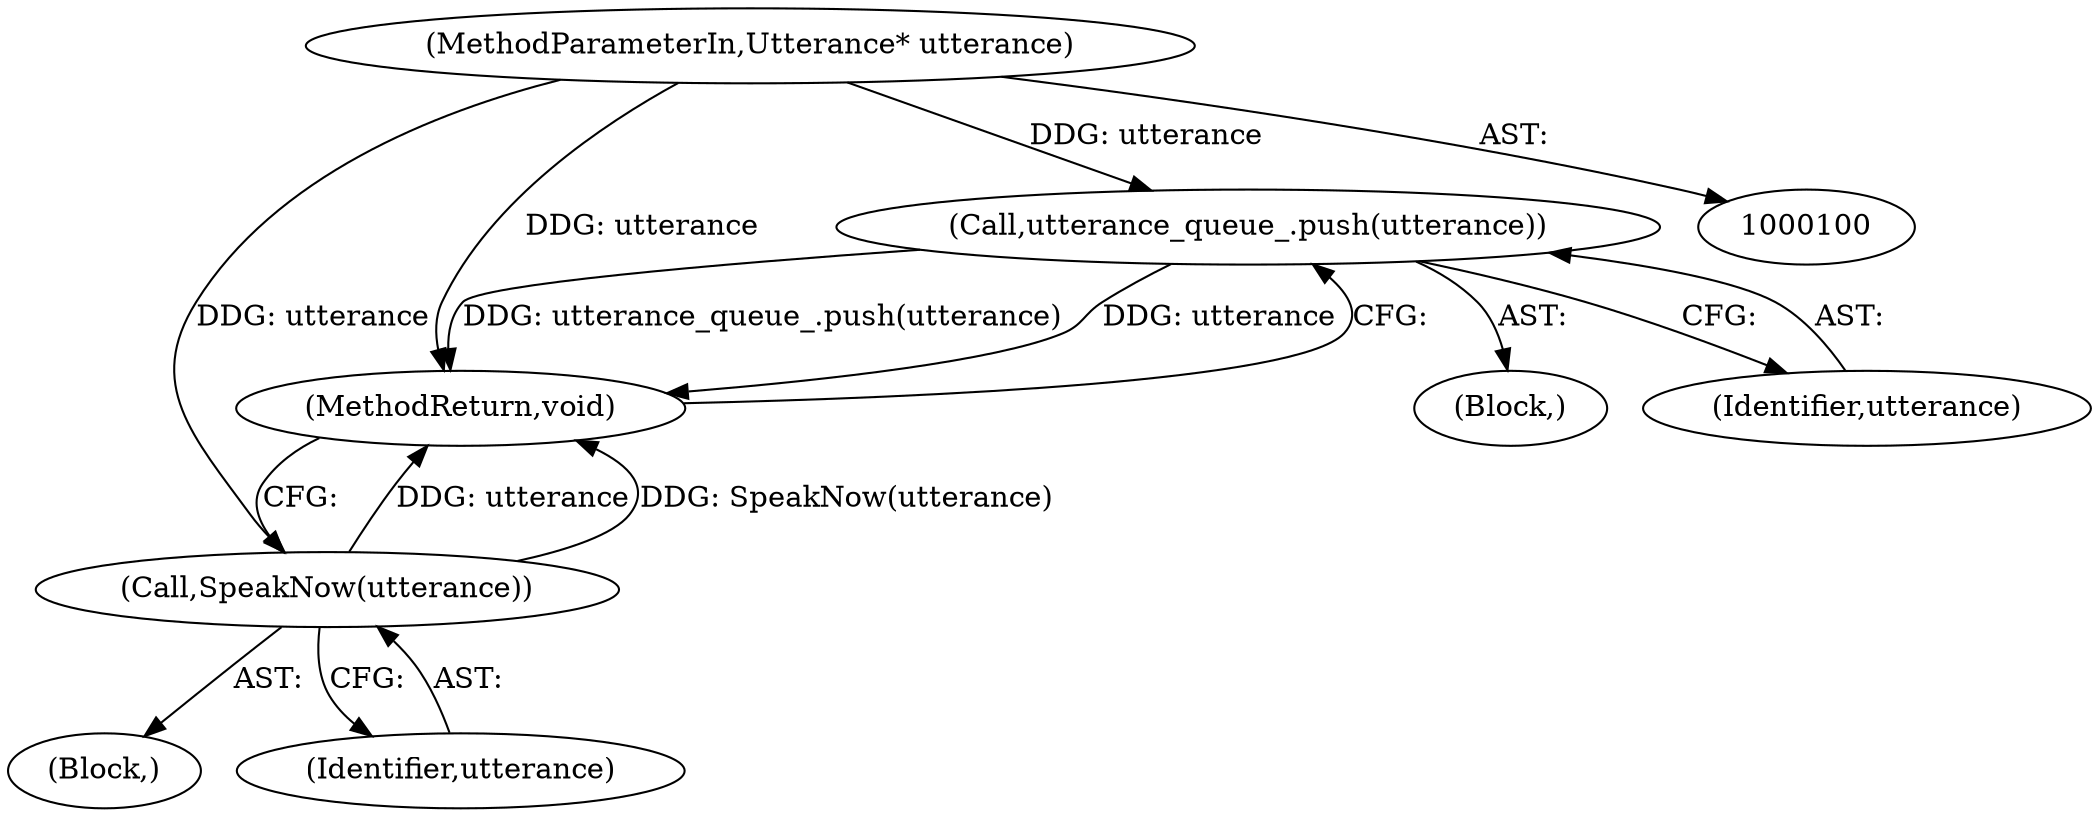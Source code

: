 digraph "1_Chrome_c63f2b7fe4fe2977f858a8e36d5f48db17eff2e7_16@pointer" {
"1000101" [label="(MethodParameterIn,Utterance* utterance)"];
"1000108" [label="(Call,utterance_queue_.push(utterance))"];
"1000113" [label="(Call,SpeakNow(utterance))"];
"1000115" [label="(MethodReturn,void)"];
"1000111" [label="(Block,)"];
"1000107" [label="(Block,)"];
"1000109" [label="(Identifier,utterance)"];
"1000114" [label="(Identifier,utterance)"];
"1000113" [label="(Call,SpeakNow(utterance))"];
"1000101" [label="(MethodParameterIn,Utterance* utterance)"];
"1000108" [label="(Call,utterance_queue_.push(utterance))"];
"1000101" -> "1000100"  [label="AST: "];
"1000101" -> "1000115"  [label="DDG: utterance"];
"1000101" -> "1000108"  [label="DDG: utterance"];
"1000101" -> "1000113"  [label="DDG: utterance"];
"1000108" -> "1000107"  [label="AST: "];
"1000108" -> "1000109"  [label="CFG: "];
"1000109" -> "1000108"  [label="AST: "];
"1000115" -> "1000108"  [label="CFG: "];
"1000108" -> "1000115"  [label="DDG: utterance_queue_.push(utterance)"];
"1000108" -> "1000115"  [label="DDG: utterance"];
"1000113" -> "1000111"  [label="AST: "];
"1000113" -> "1000114"  [label="CFG: "];
"1000114" -> "1000113"  [label="AST: "];
"1000115" -> "1000113"  [label="CFG: "];
"1000113" -> "1000115"  [label="DDG: utterance"];
"1000113" -> "1000115"  [label="DDG: SpeakNow(utterance)"];
}

